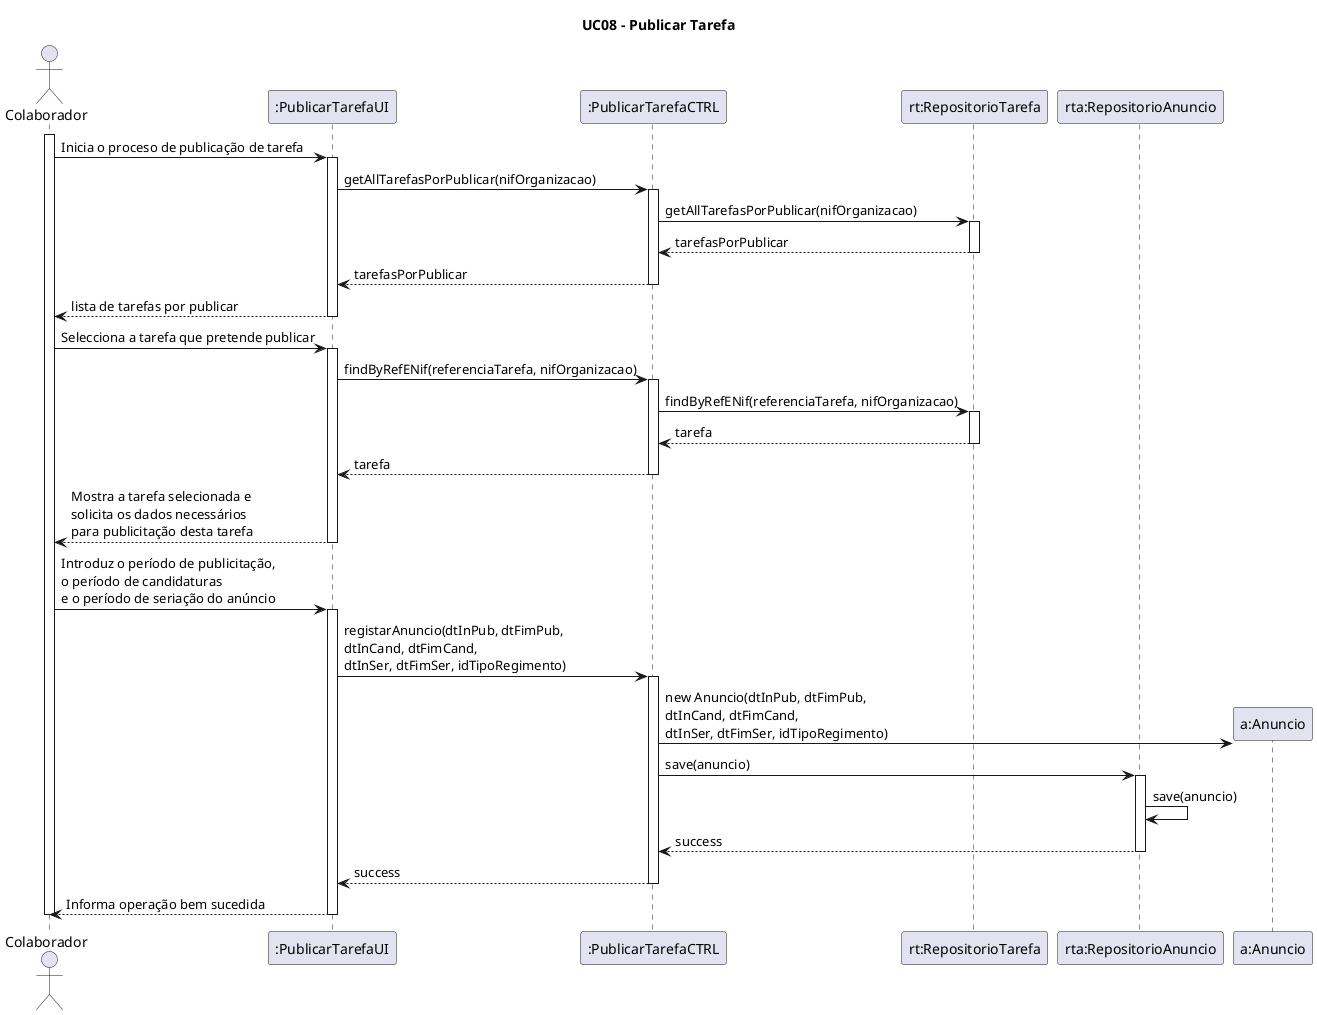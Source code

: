 @startuml
title UC08 - Publicar Tarefa

actor Colaborador
participant ":PublicarTarefaUI" as PublicarTarefaUI
participant ":PublicarTarefaCTRL" as PublicarTarefaCTRL
participant "rt:RepositorioTarefa" as RepositorioTarefa
participant "rta:RepositorioAnuncio" as RepositorioAnuncio
participant "a:Anuncio" as Anuncio

activate Colaborador
Colaborador -> PublicarTarefaUI:  Inicia o proceso de publicação de tarefa
activate PublicarTarefaUI
PublicarTarefaUI -> PublicarTarefaCTRL:  getAllTarefasPorPublicar(nifOrganizacao)
activate PublicarTarefaCTRL
PublicarTarefaCTRL -> RepositorioTarefa: getAllTarefasPorPublicar(nifOrganizacao)
activate RepositorioTarefa
RepositorioTarefa --> PublicarTarefaCTRL: tarefasPorPublicar
deactivate RepositorioTarefa
PublicarTarefaCTRL --> PublicarTarefaUI: tarefasPorPublicar
deactivate PublicarTarefaCTRL
PublicarTarefaUI --> Colaborador: lista de tarefas por publicar
deactivate PublicarTarefaUI


Colaborador -> PublicarTarefaUI: Selecciona a tarefa que pretende publicar
activate PublicarTarefaUI
PublicarTarefaUI -> PublicarTarefaCTRL: findByRefENif(referenciaTarefa, nifOrganizacao)
activate PublicarTarefaCTRL

PublicarTarefaCTRL -> RepositorioTarefa : findByRefENif(referenciaTarefa, nifOrganizacao)
activate RepositorioTarefa
RepositorioTarefa --> PublicarTarefaCTRL: tarefa
deactivate RepositorioTarefa
PublicarTarefaCTRL --> PublicarTarefaUI: tarefa
deactivate PublicarTarefaCTRL

PublicarTarefaUI --> Colaborador: Mostra a tarefa selecionada e \nsolicita os dados necessários \npara publicitação desta tarefa
deactivate PublicarTarefaUI

Colaborador -> PublicarTarefaUI: Introduz o período de publicitação, \no período de candidaturas \ne o período de seriação do anúncio
activate PublicarTarefaUI
PublicarTarefaUI -> PublicarTarefaCTRL: registarAnuncio(dtInPub, dtFimPub, \ndtInCand, dtFimCand, \ndtInSer, dtFimSer, idTipoRegimento)
activate PublicarTarefaCTRL
create Anuncio
PublicarTarefaCTRL -> Anuncio: new Anuncio(dtInPub, dtFimPub, \ndtInCand, dtFimCand, \ndtInSer, dtFimSer, idTipoRegimento)


PublicarTarefaCTRL -> RepositorioAnuncio : save(anuncio)
activate RepositorioAnuncio

RepositorioAnuncio -> RepositorioAnuncio: save(anuncio)
RepositorioAnuncio --> PublicarTarefaCTRL: success
deactivate RepositorioAnuncio
PublicarTarefaCTRL --> PublicarTarefaUI: success
deactivate PublicarTarefaCTRL
PublicarTarefaUI --> Colaborador: Informa operação bem sucedida
deactivate PublicarTarefaUI

deactivate Colaborador

@enduml